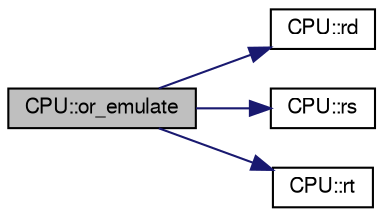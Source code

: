 digraph G
{
  edge [fontname="FreeSans",fontsize="10",labelfontname="FreeSans",labelfontsize="10"];
  node [fontname="FreeSans",fontsize="10",shape=record];
  rankdir=LR;
  Node1 [label="CPU::or_emulate",height=0.2,width=0.4,color="black", fillcolor="grey75", style="filled" fontcolor="black"];
  Node1 -> Node2 [color="midnightblue",fontsize="10",style="solid"];
  Node2 [label="CPU::rd",height=0.2,width=0.4,color="black", fillcolor="white", style="filled",URL="$classCPU.html#a04e2dcd4a7db27fde59a4a8bad328aa3"];
  Node1 -> Node3 [color="midnightblue",fontsize="10",style="solid"];
  Node3 [label="CPU::rs",height=0.2,width=0.4,color="black", fillcolor="white", style="filled",URL="$classCPU.html#a6a41d0dbc478e502ef7cb599e52a17cc"];
  Node1 -> Node4 [color="midnightblue",fontsize="10",style="solid"];
  Node4 [label="CPU::rt",height=0.2,width=0.4,color="black", fillcolor="white", style="filled",URL="$classCPU.html#a9697aa735fc4033872a5a6702e6fb60b"];
}
